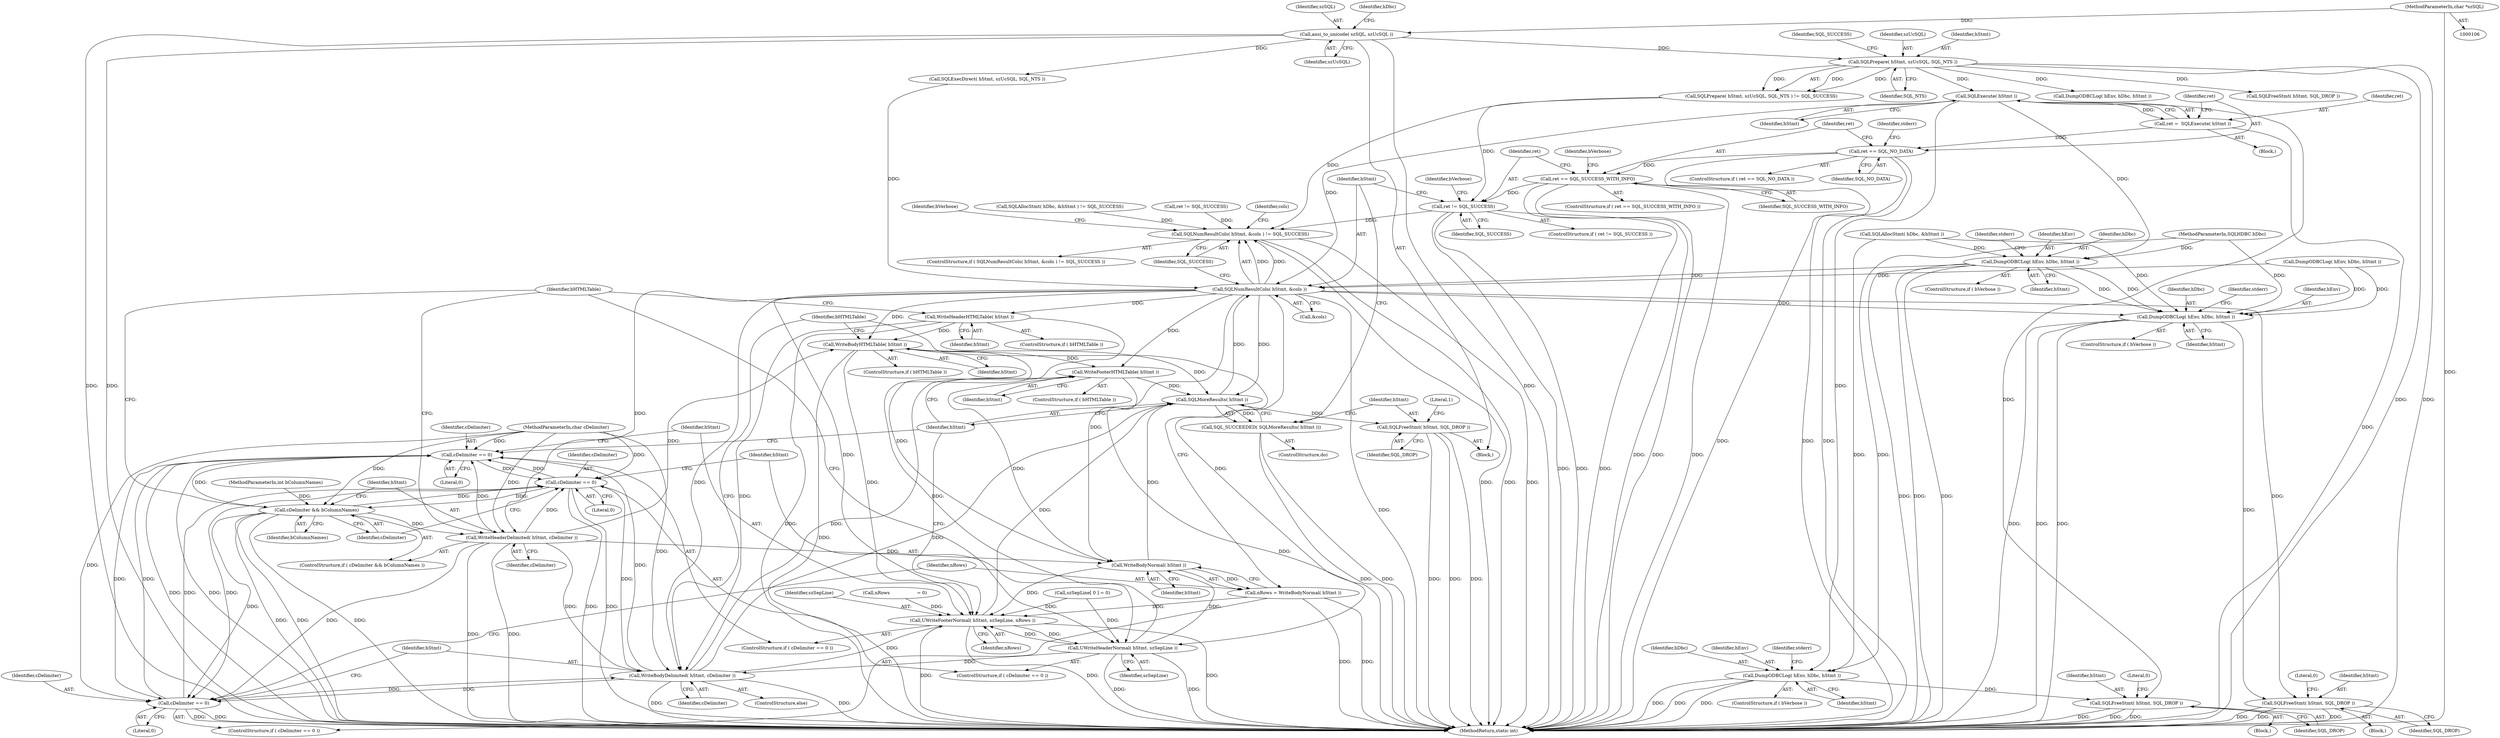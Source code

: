 digraph "0_unixODBC_45ef78e037f578b15fc58938a3a3251655e71d6f#diff-d52750c7ba4e594410438569d8e2963aL24_1@API" {
"1000227" [label="(Call,SQLExecute( hStmt ))"];
"1000205" [label="(Call,SQLPrepare( hStmt, szUcSQL, SQL_NTS ))"];
"1000127" [label="(Call,ansi_to_unicode( szSQL, szUcSQL ))"];
"1000108" [label="(MethodParameterIn,char *szSQL)"];
"1000225" [label="(Call,ret =  SQLExecute( hStmt ))"];
"1000230" [label="(Call,ret == SQL_NO_DATA)"];
"1000239" [label="(Call,ret == SQL_SUCCESS_WITH_INFO)"];
"1000254" [label="(Call,ret != SQL_SUCCESS)"];
"1000275" [label="(Call,SQLNumResultCols( hStmt, &cols ) != SQL_SUCCESS)"];
"1000245" [label="(Call,DumpODBCLog( hEnv, hDbc, hStmt ))"];
"1000276" [label="(Call,SQLNumResultCols( hStmt, &cols ))"];
"1000284" [label="(Call,DumpODBCLog( hEnv, hDbc, hStmt ))"];
"1000291" [label="(Call,SQLFreeStmt( hStmt, SQL_DROP ))"];
"1000303" [label="(Call,WriteHeaderHTMLTable( hStmt ))"];
"1000323" [label="(Call,WriteBodyHTMLTable( hStmt ))"];
"1000340" [label="(Call,WriteFooterHTMLTable( hStmt ))"];
"1000352" [label="(Call,SQLMoreResults( hStmt ))"];
"1000351" [label="(Call,SQL_SUCCEEDED( SQLMoreResults( hStmt )))"];
"1000354" [label="(Call,SQLFreeStmt( hStmt, SQL_DROP ))"];
"1000347" [label="(Call,UWriteFooterNormal( hStmt, szSepLine, nRows ))"];
"1000310" [label="(Call,UWriteHeaderNormal( hStmt, szSepLine ))"];
"1000332" [label="(Call,WriteBodyNormal( hStmt ))"];
"1000330" [label="(Call,nRows = WriteBodyNormal( hStmt ))"];
"1000335" [label="(Call,WriteBodyDelimited( hStmt, cDelimiter ))"];
"1000307" [label="(Call,cDelimiter == 0)"];
"1000315" [label="(Call,cDelimiter && bColumnNames)"];
"1000318" [label="(Call,WriteHeaderDelimited( hStmt, cDelimiter ))"];
"1000327" [label="(Call,cDelimiter == 0)"];
"1000344" [label="(Call,cDelimiter == 0)"];
"1000260" [label="(Call,DumpODBCLog( hEnv, hDbc, hStmt ))"];
"1000267" [label="(Call,SQLFreeStmt( hStmt, SQL_DROP ))"];
"1000241" [label="(Identifier,SQL_SUCCESS_WITH_INFO)"];
"1000243" [label="(ControlStructure,if ( bVerbose ))"];
"1000112" [label="(Block,)"];
"1000231" [label="(Identifier,ret)"];
"1000254" [label="(Call,ret != SQL_SUCCESS)"];
"1000269" [label="(Identifier,SQL_DROP)"];
"1000229" [label="(ControlStructure,if ( ret == SQL_NO_DATA ))"];
"1000355" [label="(Identifier,hStmt)"];
"1000321" [label="(ControlStructure,if ( bHTMLTable ))"];
"1000332" [label="(Call,WriteBodyNormal( hStmt ))"];
"1000284" [label="(Call,DumpODBCLog( hEnv, hDbc, hStmt ))"];
"1000347" [label="(Call,UWriteFooterNormal( hStmt, szSepLine, nRows ))"];
"1000322" [label="(Identifier,bHTMLTable)"];
"1000314" [label="(ControlStructure,if ( cDelimiter && bColumnNames ))"];
"1000256" [label="(Identifier,SQL_SUCCESS)"];
"1000207" [label="(Identifier,szUcSQL)"];
"1000108" [label="(MethodParameterIn,char *szSQL)"];
"1000262" [label="(Identifier,hDbc)"];
"1000225" [label="(Call,ret =  SQLExecute( hStmt ))"];
"1000133" [label="(Identifier,hDbc)"];
"1000348" [label="(Identifier,hStmt)"];
"1000344" [label="(Call,cDelimiter == 0)"];
"1000283" [label="(Identifier,bVerbose)"];
"1000331" [label="(Identifier,nRows)"];
"1000278" [label="(Call,&cols)"];
"1000246" [label="(Identifier,hEnv)"];
"1000129" [label="(Identifier,szUcSQL)"];
"1000289" [label="(Identifier,stderr)"];
"1000228" [label="(Identifier,hStmt)"];
"1000132" [label="(Call,SQLAllocStmt( hDbc, &hStmt ))"];
"1000259" [label="(Identifier,bVerbose)"];
"1000337" [label="(Identifier,cDelimiter)"];
"1000127" [label="(Call,ansi_to_unicode( szSQL, szUcSQL ))"];
"1000309" [label="(Literal,0)"];
"1000317" [label="(Identifier,bColumnNames)"];
"1000356" [label="(Identifier,SQL_DROP)"];
"1000333" [label="(Identifier,hStmt)"];
"1000319" [label="(Identifier,hStmt)"];
"1000257" [label="(Block,)"];
"1000271" [label="(Literal,0)"];
"1000316" [label="(Identifier,cDelimiter)"];
"1000311" [label="(Identifier,hStmt)"];
"1000343" [label="(ControlStructure,if ( cDelimiter == 0 ))"];
"1000292" [label="(Identifier,hStmt)"];
"1000275" [label="(Call,SQLNumResultCols( hStmt, &cols ) != SQL_SUCCESS)"];
"1000328" [label="(Identifier,cDelimiter)"];
"1000323" [label="(Call,WriteBodyHTMLTable( hStmt ))"];
"1000230" [label="(Call,ret == SQL_NO_DATA)"];
"1000280" [label="(Identifier,SQL_SUCCESS)"];
"1000310" [label="(Call,UWriteHeaderNormal( hStmt, szSepLine ))"];
"1000245" [label="(Call,DumpODBCLog( hEnv, hDbc, hStmt ))"];
"1000227" [label="(Call,SQLExecute( hStmt ))"];
"1000329" [label="(Literal,0)"];
"1000303" [label="(Call,WriteHeaderHTMLTable( hStmt ))"];
"1000128" [label="(Identifier,szSQL)"];
"1000107" [label="(MethodParameterIn,SQLHDBC hDbc)"];
"1000205" [label="(Call,SQLPrepare( hStmt, szUcSQL, SQL_NTS ))"];
"1000352" [label="(Call,SQLMoreResults( hStmt ))"];
"1000226" [label="(Identifier,ret)"];
"1000335" [label="(Call,WriteBodyDelimited( hStmt, cDelimiter ))"];
"1000287" [label="(Identifier,hStmt)"];
"1000244" [label="(Identifier,bVerbose)"];
"1000131" [label="(Call,SQLAllocStmt( hDbc, &hStmt ) != SQL_SUCCESS)"];
"1000334" [label="(ControlStructure,else)"];
"1000261" [label="(Identifier,hEnv)"];
"1000358" [label="(Literal,1)"];
"1000202" [label="(Block,)"];
"1000304" [label="(Identifier,hStmt)"];
"1000308" [label="(Identifier,cDelimiter)"];
"1000285" [label="(Identifier,hEnv)"];
"1000247" [label="(Identifier,hDbc)"];
"1000291" [label="(Call,SQLFreeStmt( hStmt, SQL_DROP ))"];
"1000238" [label="(ControlStructure,if ( ret == SQL_SUCCESS_WITH_INFO ))"];
"1000277" [label="(Identifier,hStmt)"];
"1000250" [label="(Identifier,stderr)"];
"1000268" [label="(Identifier,hStmt)"];
"1000301" [label="(ControlStructure,if ( bHTMLTable ))"];
"1000260" [label="(Call,DumpODBCLog( hEnv, hDbc, hStmt ))"];
"1000345" [label="(Identifier,cDelimiter)"];
"1000122" [label="(Call,szSepLine[ 0 ] = 0)"];
"1000232" [label="(Identifier,SQL_NO_DATA)"];
"1000183" [label="(Call,ret != SQL_SUCCESS)"];
"1000174" [label="(Call,DumpODBCLog( hEnv, hDbc, hStmt ))"];
"1000307" [label="(Call,cDelimiter == 0)"];
"1000318" [label="(Call,WriteHeaderDelimited( hStmt, cDelimiter ))"];
"1000324" [label="(Identifier,hStmt)"];
"1000213" [label="(Call,DumpODBCLog( hEnv, hDbc, hStmt ))"];
"1000208" [label="(Identifier,SQL_NTS)"];
"1000154" [label="(Call,SQLExecDirect( hStmt, szUcSQL, SQL_NTS ))"];
"1000109" [label="(MethodParameterIn,char cDelimiter)"];
"1000315" [label="(Call,cDelimiter && bColumnNames)"];
"1000110" [label="(MethodParameterIn,int bColumnNames)"];
"1000306" [label="(ControlStructure,if ( cDelimiter == 0 ))"];
"1000330" [label="(Call,nRows = WriteBodyNormal( hStmt ))"];
"1000326" [label="(ControlStructure,if ( cDelimiter == 0 ))"];
"1000267" [label="(Call,SQLFreeStmt( hStmt, SQL_DROP ))"];
"1000339" [label="(Identifier,bHTMLTable)"];
"1000295" [label="(Literal,0)"];
"1000351" [label="(Call,SQL_SUCCEEDED( SQLMoreResults( hStmt )))"];
"1000265" [label="(Identifier,stderr)"];
"1000341" [label="(Identifier,hStmt)"];
"1000204" [label="(Call,SQLPrepare( hStmt, szUcSQL, SQL_NTS ) != SQL_SUCCESS)"];
"1000220" [label="(Call,SQLFreeStmt( hStmt, SQL_DROP ))"];
"1000350" [label="(Identifier,nRows)"];
"1000298" [label="(Identifier,cols)"];
"1000272" [label="(ControlStructure,do)"];
"1000258" [label="(ControlStructure,if ( bVerbose ))"];
"1000349" [label="(Identifier,szSepLine)"];
"1000346" [label="(Literal,0)"];
"1000281" [label="(Block,)"];
"1000276" [label="(Call,SQLNumResultCols( hStmt, &cols ))"];
"1000235" [label="(Identifier,stderr)"];
"1000263" [label="(Identifier,hStmt)"];
"1000274" [label="(ControlStructure,if ( SQLNumResultCols( hStmt, &cols ) != SQL_SUCCESS ))"];
"1000293" [label="(Identifier,SQL_DROP)"];
"1000327" [label="(Call,cDelimiter == 0)"];
"1000206" [label="(Identifier,hStmt)"];
"1000248" [label="(Identifier,hStmt)"];
"1000336" [label="(Identifier,hStmt)"];
"1000286" [label="(Identifier,hDbc)"];
"1000354" [label="(Call,SQLFreeStmt( hStmt, SQL_DROP ))"];
"1000209" [label="(Identifier,SQL_SUCCESS)"];
"1000338" [label="(ControlStructure,if ( bHTMLTable ))"];
"1000253" [label="(ControlStructure,if ( ret != SQL_SUCCESS ))"];
"1000240" [label="(Identifier,ret)"];
"1000312" [label="(Identifier,szSepLine)"];
"1000340" [label="(Call,WriteFooterHTMLTable( hStmt ))"];
"1000282" [label="(ControlStructure,if ( bVerbose ))"];
"1000359" [label="(MethodReturn,static int)"];
"1000353" [label="(Identifier,hStmt)"];
"1000320" [label="(Identifier,cDelimiter)"];
"1000255" [label="(Identifier,ret)"];
"1000119" [label="(Call,nRows                   = 0)"];
"1000239" [label="(Call,ret == SQL_SUCCESS_WITH_INFO)"];
"1000227" -> "1000225"  [label="AST: "];
"1000227" -> "1000228"  [label="CFG: "];
"1000228" -> "1000227"  [label="AST: "];
"1000225" -> "1000227"  [label="CFG: "];
"1000227" -> "1000225"  [label="DDG: "];
"1000205" -> "1000227"  [label="DDG: "];
"1000227" -> "1000245"  [label="DDG: "];
"1000227" -> "1000260"  [label="DDG: "];
"1000227" -> "1000267"  [label="DDG: "];
"1000227" -> "1000276"  [label="DDG: "];
"1000205" -> "1000204"  [label="AST: "];
"1000205" -> "1000208"  [label="CFG: "];
"1000206" -> "1000205"  [label="AST: "];
"1000207" -> "1000205"  [label="AST: "];
"1000208" -> "1000205"  [label="AST: "];
"1000209" -> "1000205"  [label="CFG: "];
"1000205" -> "1000359"  [label="DDG: "];
"1000205" -> "1000359"  [label="DDG: "];
"1000205" -> "1000204"  [label="DDG: "];
"1000205" -> "1000204"  [label="DDG: "];
"1000205" -> "1000204"  [label="DDG: "];
"1000127" -> "1000205"  [label="DDG: "];
"1000205" -> "1000213"  [label="DDG: "];
"1000205" -> "1000220"  [label="DDG: "];
"1000127" -> "1000112"  [label="AST: "];
"1000127" -> "1000129"  [label="CFG: "];
"1000128" -> "1000127"  [label="AST: "];
"1000129" -> "1000127"  [label="AST: "];
"1000133" -> "1000127"  [label="CFG: "];
"1000127" -> "1000359"  [label="DDG: "];
"1000127" -> "1000359"  [label="DDG: "];
"1000127" -> "1000359"  [label="DDG: "];
"1000108" -> "1000127"  [label="DDG: "];
"1000127" -> "1000154"  [label="DDG: "];
"1000108" -> "1000106"  [label="AST: "];
"1000108" -> "1000359"  [label="DDG: "];
"1000225" -> "1000202"  [label="AST: "];
"1000226" -> "1000225"  [label="AST: "];
"1000231" -> "1000225"  [label="CFG: "];
"1000225" -> "1000359"  [label="DDG: "];
"1000225" -> "1000230"  [label="DDG: "];
"1000230" -> "1000229"  [label="AST: "];
"1000230" -> "1000232"  [label="CFG: "];
"1000231" -> "1000230"  [label="AST: "];
"1000232" -> "1000230"  [label="AST: "];
"1000235" -> "1000230"  [label="CFG: "];
"1000240" -> "1000230"  [label="CFG: "];
"1000230" -> "1000359"  [label="DDG: "];
"1000230" -> "1000359"  [label="DDG: "];
"1000230" -> "1000359"  [label="DDG: "];
"1000230" -> "1000239"  [label="DDG: "];
"1000239" -> "1000238"  [label="AST: "];
"1000239" -> "1000241"  [label="CFG: "];
"1000240" -> "1000239"  [label="AST: "];
"1000241" -> "1000239"  [label="AST: "];
"1000244" -> "1000239"  [label="CFG: "];
"1000255" -> "1000239"  [label="CFG: "];
"1000239" -> "1000359"  [label="DDG: "];
"1000239" -> "1000359"  [label="DDG: "];
"1000239" -> "1000359"  [label="DDG: "];
"1000239" -> "1000254"  [label="DDG: "];
"1000254" -> "1000253"  [label="AST: "];
"1000254" -> "1000256"  [label="CFG: "];
"1000255" -> "1000254"  [label="AST: "];
"1000256" -> "1000254"  [label="AST: "];
"1000259" -> "1000254"  [label="CFG: "];
"1000277" -> "1000254"  [label="CFG: "];
"1000254" -> "1000359"  [label="DDG: "];
"1000254" -> "1000359"  [label="DDG: "];
"1000254" -> "1000359"  [label="DDG: "];
"1000204" -> "1000254"  [label="DDG: "];
"1000254" -> "1000275"  [label="DDG: "];
"1000275" -> "1000274"  [label="AST: "];
"1000275" -> "1000280"  [label="CFG: "];
"1000276" -> "1000275"  [label="AST: "];
"1000280" -> "1000275"  [label="AST: "];
"1000283" -> "1000275"  [label="CFG: "];
"1000298" -> "1000275"  [label="CFG: "];
"1000275" -> "1000359"  [label="DDG: "];
"1000275" -> "1000359"  [label="DDG: "];
"1000275" -> "1000359"  [label="DDG: "];
"1000276" -> "1000275"  [label="DDG: "];
"1000276" -> "1000275"  [label="DDG: "];
"1000204" -> "1000275"  [label="DDG: "];
"1000183" -> "1000275"  [label="DDG: "];
"1000131" -> "1000275"  [label="DDG: "];
"1000245" -> "1000243"  [label="AST: "];
"1000245" -> "1000248"  [label="CFG: "];
"1000246" -> "1000245"  [label="AST: "];
"1000247" -> "1000245"  [label="AST: "];
"1000248" -> "1000245"  [label="AST: "];
"1000250" -> "1000245"  [label="CFG: "];
"1000245" -> "1000359"  [label="DDG: "];
"1000245" -> "1000359"  [label="DDG: "];
"1000245" -> "1000359"  [label="DDG: "];
"1000132" -> "1000245"  [label="DDG: "];
"1000107" -> "1000245"  [label="DDG: "];
"1000245" -> "1000276"  [label="DDG: "];
"1000245" -> "1000284"  [label="DDG: "];
"1000245" -> "1000284"  [label="DDG: "];
"1000276" -> "1000278"  [label="CFG: "];
"1000277" -> "1000276"  [label="AST: "];
"1000278" -> "1000276"  [label="AST: "];
"1000280" -> "1000276"  [label="CFG: "];
"1000276" -> "1000359"  [label="DDG: "];
"1000352" -> "1000276"  [label="DDG: "];
"1000154" -> "1000276"  [label="DDG: "];
"1000174" -> "1000276"  [label="DDG: "];
"1000276" -> "1000284"  [label="DDG: "];
"1000276" -> "1000291"  [label="DDG: "];
"1000276" -> "1000303"  [label="DDG: "];
"1000276" -> "1000310"  [label="DDG: "];
"1000276" -> "1000318"  [label="DDG: "];
"1000276" -> "1000323"  [label="DDG: "];
"1000276" -> "1000332"  [label="DDG: "];
"1000276" -> "1000335"  [label="DDG: "];
"1000276" -> "1000340"  [label="DDG: "];
"1000276" -> "1000347"  [label="DDG: "];
"1000276" -> "1000352"  [label="DDG: "];
"1000284" -> "1000282"  [label="AST: "];
"1000284" -> "1000287"  [label="CFG: "];
"1000285" -> "1000284"  [label="AST: "];
"1000286" -> "1000284"  [label="AST: "];
"1000287" -> "1000284"  [label="AST: "];
"1000289" -> "1000284"  [label="CFG: "];
"1000284" -> "1000359"  [label="DDG: "];
"1000284" -> "1000359"  [label="DDG: "];
"1000284" -> "1000359"  [label="DDG: "];
"1000174" -> "1000284"  [label="DDG: "];
"1000174" -> "1000284"  [label="DDG: "];
"1000132" -> "1000284"  [label="DDG: "];
"1000107" -> "1000284"  [label="DDG: "];
"1000284" -> "1000291"  [label="DDG: "];
"1000291" -> "1000281"  [label="AST: "];
"1000291" -> "1000293"  [label="CFG: "];
"1000292" -> "1000291"  [label="AST: "];
"1000293" -> "1000291"  [label="AST: "];
"1000295" -> "1000291"  [label="CFG: "];
"1000291" -> "1000359"  [label="DDG: "];
"1000291" -> "1000359"  [label="DDG: "];
"1000291" -> "1000359"  [label="DDG: "];
"1000303" -> "1000301"  [label="AST: "];
"1000303" -> "1000304"  [label="CFG: "];
"1000304" -> "1000303"  [label="AST: "];
"1000322" -> "1000303"  [label="CFG: "];
"1000303" -> "1000359"  [label="DDG: "];
"1000303" -> "1000323"  [label="DDG: "];
"1000303" -> "1000332"  [label="DDG: "];
"1000303" -> "1000335"  [label="DDG: "];
"1000323" -> "1000321"  [label="AST: "];
"1000323" -> "1000324"  [label="CFG: "];
"1000324" -> "1000323"  [label="AST: "];
"1000339" -> "1000323"  [label="CFG: "];
"1000323" -> "1000359"  [label="DDG: "];
"1000310" -> "1000323"  [label="DDG: "];
"1000318" -> "1000323"  [label="DDG: "];
"1000323" -> "1000340"  [label="DDG: "];
"1000323" -> "1000347"  [label="DDG: "];
"1000323" -> "1000352"  [label="DDG: "];
"1000340" -> "1000338"  [label="AST: "];
"1000340" -> "1000341"  [label="CFG: "];
"1000341" -> "1000340"  [label="AST: "];
"1000353" -> "1000340"  [label="CFG: "];
"1000340" -> "1000359"  [label="DDG: "];
"1000335" -> "1000340"  [label="DDG: "];
"1000332" -> "1000340"  [label="DDG: "];
"1000340" -> "1000352"  [label="DDG: "];
"1000352" -> "1000351"  [label="AST: "];
"1000352" -> "1000353"  [label="CFG: "];
"1000353" -> "1000352"  [label="AST: "];
"1000351" -> "1000352"  [label="CFG: "];
"1000352" -> "1000351"  [label="DDG: "];
"1000347" -> "1000352"  [label="DDG: "];
"1000335" -> "1000352"  [label="DDG: "];
"1000332" -> "1000352"  [label="DDG: "];
"1000352" -> "1000354"  [label="DDG: "];
"1000351" -> "1000272"  [label="AST: "];
"1000277" -> "1000351"  [label="CFG: "];
"1000355" -> "1000351"  [label="CFG: "];
"1000351" -> "1000359"  [label="DDG: "];
"1000351" -> "1000359"  [label="DDG: "];
"1000354" -> "1000112"  [label="AST: "];
"1000354" -> "1000356"  [label="CFG: "];
"1000355" -> "1000354"  [label="AST: "];
"1000356" -> "1000354"  [label="AST: "];
"1000358" -> "1000354"  [label="CFG: "];
"1000354" -> "1000359"  [label="DDG: "];
"1000354" -> "1000359"  [label="DDG: "];
"1000354" -> "1000359"  [label="DDG: "];
"1000347" -> "1000343"  [label="AST: "];
"1000347" -> "1000350"  [label="CFG: "];
"1000348" -> "1000347"  [label="AST: "];
"1000349" -> "1000347"  [label="AST: "];
"1000350" -> "1000347"  [label="AST: "];
"1000353" -> "1000347"  [label="CFG: "];
"1000347" -> "1000359"  [label="DDG: "];
"1000347" -> "1000359"  [label="DDG: "];
"1000347" -> "1000359"  [label="DDG: "];
"1000347" -> "1000310"  [label="DDG: "];
"1000335" -> "1000347"  [label="DDG: "];
"1000332" -> "1000347"  [label="DDG: "];
"1000310" -> "1000347"  [label="DDG: "];
"1000122" -> "1000347"  [label="DDG: "];
"1000330" -> "1000347"  [label="DDG: "];
"1000119" -> "1000347"  [label="DDG: "];
"1000310" -> "1000306"  [label="AST: "];
"1000310" -> "1000312"  [label="CFG: "];
"1000311" -> "1000310"  [label="AST: "];
"1000312" -> "1000310"  [label="AST: "];
"1000322" -> "1000310"  [label="CFG: "];
"1000310" -> "1000359"  [label="DDG: "];
"1000310" -> "1000359"  [label="DDG: "];
"1000122" -> "1000310"  [label="DDG: "];
"1000310" -> "1000332"  [label="DDG: "];
"1000310" -> "1000335"  [label="DDG: "];
"1000332" -> "1000330"  [label="AST: "];
"1000332" -> "1000333"  [label="CFG: "];
"1000333" -> "1000332"  [label="AST: "];
"1000330" -> "1000332"  [label="CFG: "];
"1000332" -> "1000330"  [label="DDG: "];
"1000318" -> "1000332"  [label="DDG: "];
"1000330" -> "1000326"  [label="AST: "];
"1000331" -> "1000330"  [label="AST: "];
"1000339" -> "1000330"  [label="CFG: "];
"1000330" -> "1000359"  [label="DDG: "];
"1000330" -> "1000359"  [label="DDG: "];
"1000335" -> "1000334"  [label="AST: "];
"1000335" -> "1000337"  [label="CFG: "];
"1000336" -> "1000335"  [label="AST: "];
"1000337" -> "1000335"  [label="AST: "];
"1000339" -> "1000335"  [label="CFG: "];
"1000335" -> "1000359"  [label="DDG: "];
"1000335" -> "1000359"  [label="DDG: "];
"1000335" -> "1000307"  [label="DDG: "];
"1000335" -> "1000327"  [label="DDG: "];
"1000318" -> "1000335"  [label="DDG: "];
"1000327" -> "1000335"  [label="DDG: "];
"1000109" -> "1000335"  [label="DDG: "];
"1000335" -> "1000344"  [label="DDG: "];
"1000307" -> "1000306"  [label="AST: "];
"1000307" -> "1000309"  [label="CFG: "];
"1000308" -> "1000307"  [label="AST: "];
"1000309" -> "1000307"  [label="AST: "];
"1000311" -> "1000307"  [label="CFG: "];
"1000316" -> "1000307"  [label="CFG: "];
"1000307" -> "1000359"  [label="DDG: "];
"1000307" -> "1000359"  [label="DDG: "];
"1000315" -> "1000307"  [label="DDG: "];
"1000327" -> "1000307"  [label="DDG: "];
"1000318" -> "1000307"  [label="DDG: "];
"1000344" -> "1000307"  [label="DDG: "];
"1000109" -> "1000307"  [label="DDG: "];
"1000307" -> "1000315"  [label="DDG: "];
"1000307" -> "1000327"  [label="DDG: "];
"1000307" -> "1000344"  [label="DDG: "];
"1000315" -> "1000314"  [label="AST: "];
"1000315" -> "1000316"  [label="CFG: "];
"1000315" -> "1000317"  [label="CFG: "];
"1000316" -> "1000315"  [label="AST: "];
"1000317" -> "1000315"  [label="AST: "];
"1000319" -> "1000315"  [label="CFG: "];
"1000322" -> "1000315"  [label="CFG: "];
"1000315" -> "1000359"  [label="DDG: "];
"1000315" -> "1000359"  [label="DDG: "];
"1000315" -> "1000359"  [label="DDG: "];
"1000109" -> "1000315"  [label="DDG: "];
"1000110" -> "1000315"  [label="DDG: "];
"1000315" -> "1000318"  [label="DDG: "];
"1000315" -> "1000327"  [label="DDG: "];
"1000315" -> "1000344"  [label="DDG: "];
"1000318" -> "1000314"  [label="AST: "];
"1000318" -> "1000320"  [label="CFG: "];
"1000319" -> "1000318"  [label="AST: "];
"1000320" -> "1000318"  [label="AST: "];
"1000322" -> "1000318"  [label="CFG: "];
"1000318" -> "1000359"  [label="DDG: "];
"1000318" -> "1000359"  [label="DDG: "];
"1000109" -> "1000318"  [label="DDG: "];
"1000318" -> "1000327"  [label="DDG: "];
"1000318" -> "1000344"  [label="DDG: "];
"1000327" -> "1000326"  [label="AST: "];
"1000327" -> "1000329"  [label="CFG: "];
"1000328" -> "1000327"  [label="AST: "];
"1000329" -> "1000327"  [label="AST: "];
"1000331" -> "1000327"  [label="CFG: "];
"1000336" -> "1000327"  [label="CFG: "];
"1000327" -> "1000359"  [label="DDG: "];
"1000327" -> "1000359"  [label="DDG: "];
"1000344" -> "1000327"  [label="DDG: "];
"1000109" -> "1000327"  [label="DDG: "];
"1000327" -> "1000344"  [label="DDG: "];
"1000344" -> "1000343"  [label="AST: "];
"1000344" -> "1000346"  [label="CFG: "];
"1000345" -> "1000344"  [label="AST: "];
"1000346" -> "1000344"  [label="AST: "];
"1000353" -> "1000344"  [label="CFG: "];
"1000348" -> "1000344"  [label="CFG: "];
"1000344" -> "1000359"  [label="DDG: "];
"1000344" -> "1000359"  [label="DDG: "];
"1000109" -> "1000344"  [label="DDG: "];
"1000260" -> "1000258"  [label="AST: "];
"1000260" -> "1000263"  [label="CFG: "];
"1000261" -> "1000260"  [label="AST: "];
"1000262" -> "1000260"  [label="AST: "];
"1000263" -> "1000260"  [label="AST: "];
"1000265" -> "1000260"  [label="CFG: "];
"1000260" -> "1000359"  [label="DDG: "];
"1000260" -> "1000359"  [label="DDG: "];
"1000260" -> "1000359"  [label="DDG: "];
"1000132" -> "1000260"  [label="DDG: "];
"1000107" -> "1000260"  [label="DDG: "];
"1000260" -> "1000267"  [label="DDG: "];
"1000267" -> "1000257"  [label="AST: "];
"1000267" -> "1000269"  [label="CFG: "];
"1000268" -> "1000267"  [label="AST: "];
"1000269" -> "1000267"  [label="AST: "];
"1000271" -> "1000267"  [label="CFG: "];
"1000267" -> "1000359"  [label="DDG: "];
"1000267" -> "1000359"  [label="DDG: "];
"1000267" -> "1000359"  [label="DDG: "];
}
